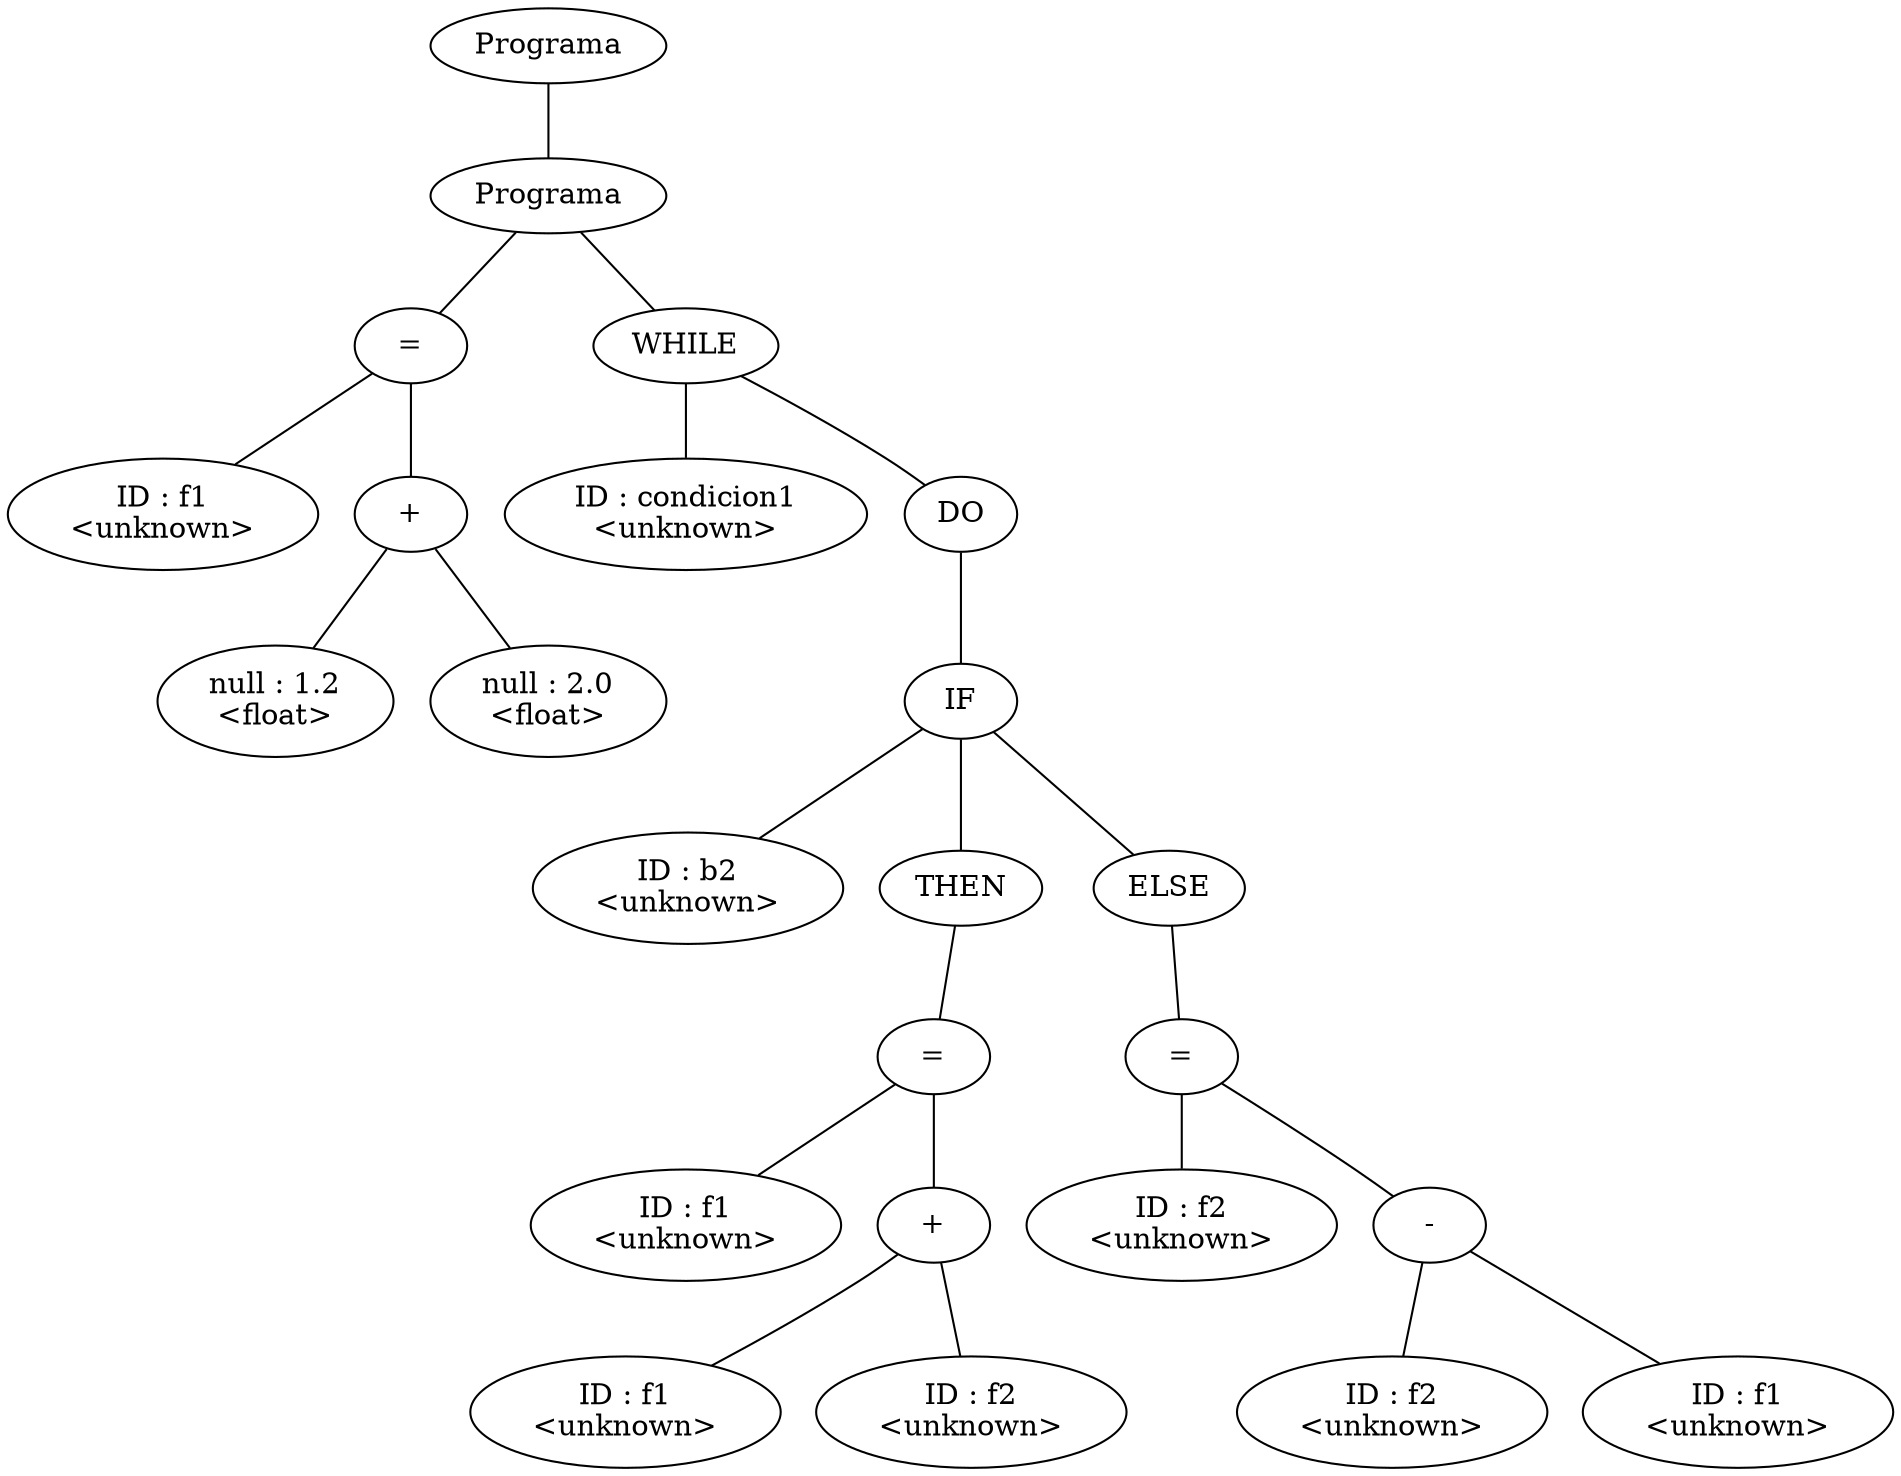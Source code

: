 graph G {nodo_92999369[label="Programa"]
nodo_731571826[label="Programa"]
nodo_92999369--nodo_731571826
nodo_1697189132[label="="]
nodo_731571826--nodo_1697189132
nodo_407407121[label="ID : f1\n<unknown>"]
nodo_1697189132--nodo_407407121
nodo_1502621328[label="+"]
nodo_1697189132--nodo_1502621328
nodo_633727654[label="null : 1.2\n<float>"]
nodo_1502621328--nodo_633727654
nodo_1416481129[label="null : 2.0\n<float>"]
nodo_1502621328--nodo_1416481129
nodo_215063002[label="WHILE"]
nodo_731571826--nodo_215063002
nodo_105628220[label="ID : condicion1\n<unknown>"]
nodo_215063002--nodo_105628220
nodo_1085788848[label="DO"]
nodo_215063002--nodo_1085788848
nodo_2049670478[label="IF"]
nodo_1085788848--nodo_2049670478
nodo_2050241688[label="ID : b2\n<unknown>"]
nodo_2049670478--nodo_2050241688
nodo_582374336[label="THEN"]
nodo_2049670478--nodo_582374336
nodo_1550460788[label="="]
nodo_582374336--nodo_1550460788
nodo_2097868986[label="ID : f1\n<unknown>"]
nodo_1550460788--nodo_2097868986
nodo_650222455[label="+"]
nodo_1550460788--nodo_650222455
nodo_913957948[label="ID : f1\n<unknown>"]
nodo_650222455--nodo_913957948
nodo_1000678400[label="ID : f2\n<unknown>"]
nodo_650222455--nodo_1000678400
nodo_285248750[label="ELSE"]
nodo_2049670478--nodo_285248750
nodo_993048474[label="="]
nodo_285248750--nodo_993048474
nodo_1108470980[label="ID : f2\n<unknown>"]
nodo_993048474--nodo_1108470980
nodo_1350976930[label="-"]
nodo_993048474--nodo_1350976930
nodo_1173673120[label="ID : f2\n<unknown>"]
nodo_1350976930--nodo_1173673120
nodo_2076588003[label="ID : f1\n<unknown>"]
nodo_1350976930--nodo_2076588003
}
